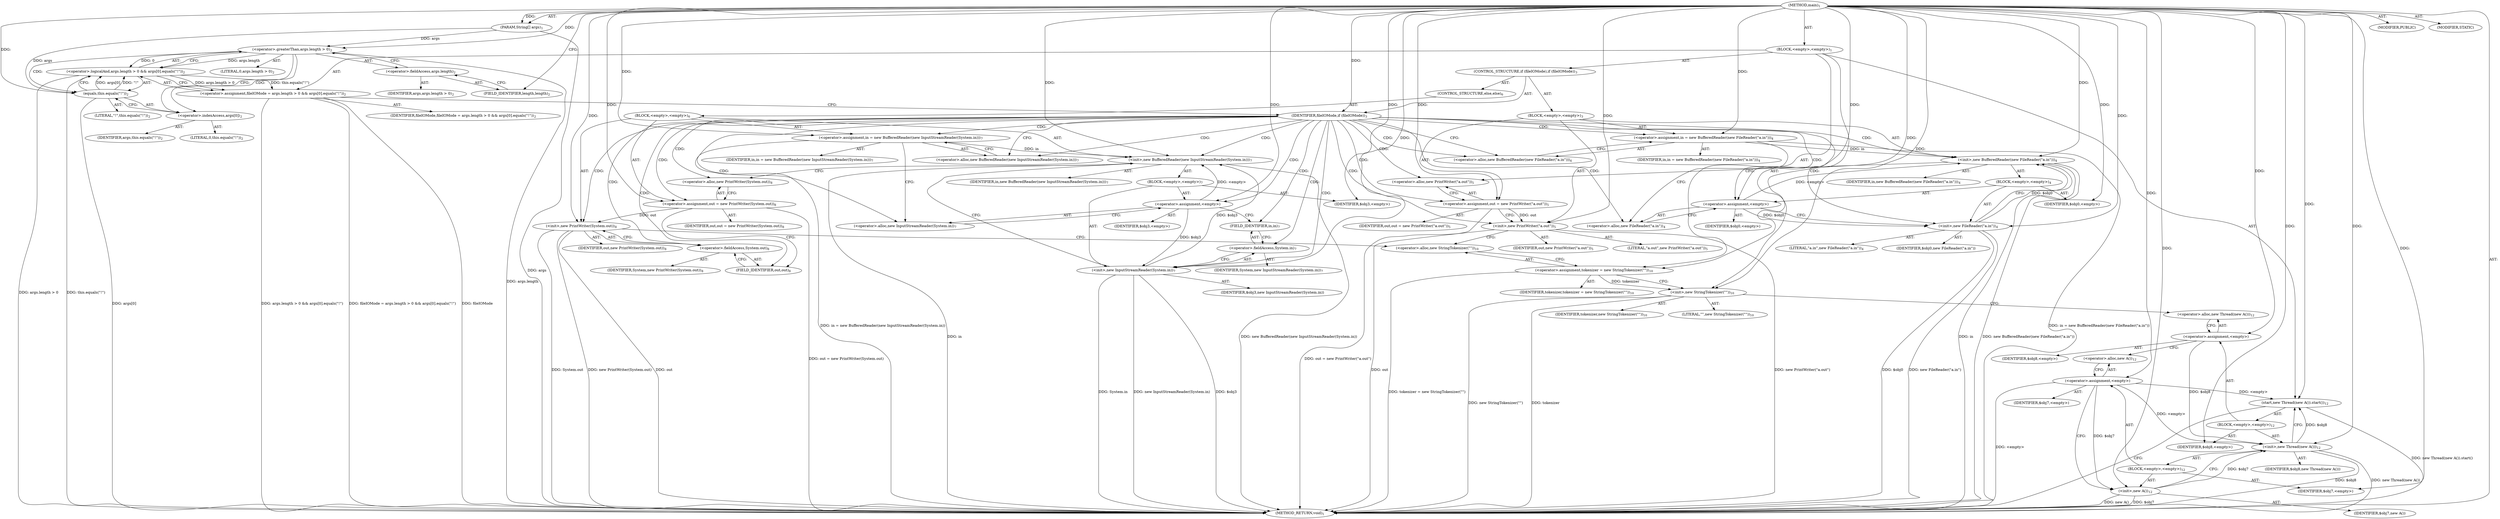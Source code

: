 digraph "main" {  
"17" [label = <(METHOD,main)<SUB>1</SUB>> ]
"18" [label = <(PARAM,String[] args)<SUB>1</SUB>> ]
"19" [label = <(BLOCK,&lt;empty&gt;,&lt;empty&gt;)<SUB>1</SUB>> ]
"20" [label = <(&lt;operator&gt;.assignment,fileIOMode = args.length &gt; 0 &amp;&amp; args[0].equals(&quot;!&quot;))<SUB>2</SUB>> ]
"21" [label = <(IDENTIFIER,fileIOMode,fileIOMode = args.length &gt; 0 &amp;&amp; args[0].equals(&quot;!&quot;))<SUB>2</SUB>> ]
"22" [label = <(&lt;operator&gt;.logicalAnd,args.length &gt; 0 &amp;&amp; args[0].equals(&quot;!&quot;))<SUB>2</SUB>> ]
"23" [label = <(&lt;operator&gt;.greaterThan,args.length &gt; 0)<SUB>2</SUB>> ]
"24" [label = <(&lt;operator&gt;.fieldAccess,args.length)<SUB>2</SUB>> ]
"25" [label = <(IDENTIFIER,args,args.length &gt; 0)<SUB>2</SUB>> ]
"26" [label = <(FIELD_IDENTIFIER,length,length)<SUB>2</SUB>> ]
"27" [label = <(LITERAL,0,args.length &gt; 0)<SUB>2</SUB>> ]
"28" [label = <(equals,this.equals(&quot;!&quot;))<SUB>2</SUB>> ]
"29" [label = <(&lt;operator&gt;.indexAccess,args[0])<SUB>2</SUB>> ]
"30" [label = <(IDENTIFIER,args,this.equals(&quot;!&quot;))<SUB>2</SUB>> ]
"31" [label = <(LITERAL,0,this.equals(&quot;!&quot;))<SUB>2</SUB>> ]
"32" [label = <(LITERAL,&quot;!&quot;,this.equals(&quot;!&quot;))<SUB>2</SUB>> ]
"33" [label = <(CONTROL_STRUCTURE,if (fileIOMode),if (fileIOMode))<SUB>3</SUB>> ]
"34" [label = <(IDENTIFIER,fileIOMode,if (fileIOMode))<SUB>3</SUB>> ]
"35" [label = <(BLOCK,&lt;empty&gt;,&lt;empty&gt;)<SUB>3</SUB>> ]
"36" [label = <(&lt;operator&gt;.assignment,in = new BufferedReader(new FileReader(&quot;a.in&quot;)))<SUB>4</SUB>> ]
"37" [label = <(IDENTIFIER,in,in = new BufferedReader(new FileReader(&quot;a.in&quot;)))<SUB>4</SUB>> ]
"38" [label = <(&lt;operator&gt;.alloc,new BufferedReader(new FileReader(&quot;a.in&quot;)))<SUB>4</SUB>> ]
"39" [label = <(&lt;init&gt;,new BufferedReader(new FileReader(&quot;a.in&quot;)))<SUB>4</SUB>> ]
"40" [label = <(IDENTIFIER,in,new BufferedReader(new FileReader(&quot;a.in&quot;)))<SUB>4</SUB>> ]
"41" [label = <(BLOCK,&lt;empty&gt;,&lt;empty&gt;)<SUB>4</SUB>> ]
"42" [label = <(&lt;operator&gt;.assignment,&lt;empty&gt;)> ]
"43" [label = <(IDENTIFIER,$obj0,&lt;empty&gt;)> ]
"44" [label = <(&lt;operator&gt;.alloc,new FileReader(&quot;a.in&quot;))<SUB>4</SUB>> ]
"45" [label = <(&lt;init&gt;,new FileReader(&quot;a.in&quot;))<SUB>4</SUB>> ]
"46" [label = <(IDENTIFIER,$obj0,new FileReader(&quot;a.in&quot;))> ]
"47" [label = <(LITERAL,&quot;a.in&quot;,new FileReader(&quot;a.in&quot;))<SUB>4</SUB>> ]
"48" [label = <(IDENTIFIER,$obj0,&lt;empty&gt;)> ]
"49" [label = <(&lt;operator&gt;.assignment,out = new PrintWriter(&quot;a.out&quot;))<SUB>5</SUB>> ]
"50" [label = <(IDENTIFIER,out,out = new PrintWriter(&quot;a.out&quot;))<SUB>5</SUB>> ]
"51" [label = <(&lt;operator&gt;.alloc,new PrintWriter(&quot;a.out&quot;))<SUB>5</SUB>> ]
"52" [label = <(&lt;init&gt;,new PrintWriter(&quot;a.out&quot;))<SUB>5</SUB>> ]
"53" [label = <(IDENTIFIER,out,new PrintWriter(&quot;a.out&quot;))<SUB>5</SUB>> ]
"54" [label = <(LITERAL,&quot;a.out&quot;,new PrintWriter(&quot;a.out&quot;))<SUB>5</SUB>> ]
"55" [label = <(CONTROL_STRUCTURE,else,else)<SUB>6</SUB>> ]
"56" [label = <(BLOCK,&lt;empty&gt;,&lt;empty&gt;)<SUB>6</SUB>> ]
"57" [label = <(&lt;operator&gt;.assignment,in = new BufferedReader(new InputStreamReader(System.in)))<SUB>7</SUB>> ]
"58" [label = <(IDENTIFIER,in,in = new BufferedReader(new InputStreamReader(System.in)))<SUB>7</SUB>> ]
"59" [label = <(&lt;operator&gt;.alloc,new BufferedReader(new InputStreamReader(System.in)))<SUB>7</SUB>> ]
"60" [label = <(&lt;init&gt;,new BufferedReader(new InputStreamReader(System.in)))<SUB>7</SUB>> ]
"61" [label = <(IDENTIFIER,in,new BufferedReader(new InputStreamReader(System.in)))<SUB>7</SUB>> ]
"62" [label = <(BLOCK,&lt;empty&gt;,&lt;empty&gt;)<SUB>7</SUB>> ]
"63" [label = <(&lt;operator&gt;.assignment,&lt;empty&gt;)> ]
"64" [label = <(IDENTIFIER,$obj3,&lt;empty&gt;)> ]
"65" [label = <(&lt;operator&gt;.alloc,new InputStreamReader(System.in))<SUB>7</SUB>> ]
"66" [label = <(&lt;init&gt;,new InputStreamReader(System.in))<SUB>7</SUB>> ]
"67" [label = <(IDENTIFIER,$obj3,new InputStreamReader(System.in))> ]
"68" [label = <(&lt;operator&gt;.fieldAccess,System.in)<SUB>7</SUB>> ]
"69" [label = <(IDENTIFIER,System,new InputStreamReader(System.in))<SUB>7</SUB>> ]
"70" [label = <(FIELD_IDENTIFIER,in,in)<SUB>7</SUB>> ]
"71" [label = <(IDENTIFIER,$obj3,&lt;empty&gt;)> ]
"72" [label = <(&lt;operator&gt;.assignment,out = new PrintWriter(System.out))<SUB>8</SUB>> ]
"73" [label = <(IDENTIFIER,out,out = new PrintWriter(System.out))<SUB>8</SUB>> ]
"74" [label = <(&lt;operator&gt;.alloc,new PrintWriter(System.out))<SUB>8</SUB>> ]
"75" [label = <(&lt;init&gt;,new PrintWriter(System.out))<SUB>8</SUB>> ]
"76" [label = <(IDENTIFIER,out,new PrintWriter(System.out))<SUB>8</SUB>> ]
"77" [label = <(&lt;operator&gt;.fieldAccess,System.out)<SUB>8</SUB>> ]
"78" [label = <(IDENTIFIER,System,new PrintWriter(System.out))<SUB>8</SUB>> ]
"79" [label = <(FIELD_IDENTIFIER,out,out)<SUB>8</SUB>> ]
"80" [label = <(&lt;operator&gt;.assignment,tokenizer = new StringTokenizer(&quot;&quot;))<SUB>10</SUB>> ]
"81" [label = <(IDENTIFIER,tokenizer,tokenizer = new StringTokenizer(&quot;&quot;))<SUB>10</SUB>> ]
"82" [label = <(&lt;operator&gt;.alloc,new StringTokenizer(&quot;&quot;))<SUB>10</SUB>> ]
"83" [label = <(&lt;init&gt;,new StringTokenizer(&quot;&quot;))<SUB>10</SUB>> ]
"84" [label = <(IDENTIFIER,tokenizer,new StringTokenizer(&quot;&quot;))<SUB>10</SUB>> ]
"85" [label = <(LITERAL,&quot;&quot;,new StringTokenizer(&quot;&quot;))<SUB>10</SUB>> ]
"86" [label = <(start,new Thread(new A()).start())<SUB>12</SUB>> ]
"87" [label = <(BLOCK,&lt;empty&gt;,&lt;empty&gt;)<SUB>12</SUB>> ]
"88" [label = <(&lt;operator&gt;.assignment,&lt;empty&gt;)> ]
"89" [label = <(IDENTIFIER,$obj8,&lt;empty&gt;)> ]
"90" [label = <(&lt;operator&gt;.alloc,new Thread(new A()))<SUB>12</SUB>> ]
"91" [label = <(&lt;init&gt;,new Thread(new A()))<SUB>12</SUB>> ]
"92" [label = <(IDENTIFIER,$obj8,new Thread(new A()))> ]
"93" [label = <(BLOCK,&lt;empty&gt;,&lt;empty&gt;)<SUB>12</SUB>> ]
"94" [label = <(&lt;operator&gt;.assignment,&lt;empty&gt;)> ]
"95" [label = <(IDENTIFIER,$obj7,&lt;empty&gt;)> ]
"96" [label = <(&lt;operator&gt;.alloc,new A())<SUB>12</SUB>> ]
"97" [label = <(&lt;init&gt;,new A())<SUB>12</SUB>> ]
"98" [label = <(IDENTIFIER,$obj7,new A())> ]
"99" [label = <(IDENTIFIER,$obj7,&lt;empty&gt;)> ]
"100" [label = <(IDENTIFIER,$obj8,&lt;empty&gt;)> ]
"101" [label = <(MODIFIER,PUBLIC)> ]
"102" [label = <(MODIFIER,STATIC)> ]
"103" [label = <(METHOD_RETURN,void)<SUB>1</SUB>> ]
  "17" -> "18"  [ label = "AST: "] 
  "17" -> "19"  [ label = "AST: "] 
  "17" -> "101"  [ label = "AST: "] 
  "17" -> "102"  [ label = "AST: "] 
  "17" -> "103"  [ label = "AST: "] 
  "19" -> "20"  [ label = "AST: "] 
  "19" -> "33"  [ label = "AST: "] 
  "19" -> "80"  [ label = "AST: "] 
  "19" -> "83"  [ label = "AST: "] 
  "19" -> "86"  [ label = "AST: "] 
  "20" -> "21"  [ label = "AST: "] 
  "20" -> "22"  [ label = "AST: "] 
  "22" -> "23"  [ label = "AST: "] 
  "22" -> "28"  [ label = "AST: "] 
  "23" -> "24"  [ label = "AST: "] 
  "23" -> "27"  [ label = "AST: "] 
  "24" -> "25"  [ label = "AST: "] 
  "24" -> "26"  [ label = "AST: "] 
  "28" -> "29"  [ label = "AST: "] 
  "28" -> "32"  [ label = "AST: "] 
  "29" -> "30"  [ label = "AST: "] 
  "29" -> "31"  [ label = "AST: "] 
  "33" -> "34"  [ label = "AST: "] 
  "33" -> "35"  [ label = "AST: "] 
  "33" -> "55"  [ label = "AST: "] 
  "35" -> "36"  [ label = "AST: "] 
  "35" -> "39"  [ label = "AST: "] 
  "35" -> "49"  [ label = "AST: "] 
  "35" -> "52"  [ label = "AST: "] 
  "36" -> "37"  [ label = "AST: "] 
  "36" -> "38"  [ label = "AST: "] 
  "39" -> "40"  [ label = "AST: "] 
  "39" -> "41"  [ label = "AST: "] 
  "41" -> "42"  [ label = "AST: "] 
  "41" -> "45"  [ label = "AST: "] 
  "41" -> "48"  [ label = "AST: "] 
  "42" -> "43"  [ label = "AST: "] 
  "42" -> "44"  [ label = "AST: "] 
  "45" -> "46"  [ label = "AST: "] 
  "45" -> "47"  [ label = "AST: "] 
  "49" -> "50"  [ label = "AST: "] 
  "49" -> "51"  [ label = "AST: "] 
  "52" -> "53"  [ label = "AST: "] 
  "52" -> "54"  [ label = "AST: "] 
  "55" -> "56"  [ label = "AST: "] 
  "56" -> "57"  [ label = "AST: "] 
  "56" -> "60"  [ label = "AST: "] 
  "56" -> "72"  [ label = "AST: "] 
  "56" -> "75"  [ label = "AST: "] 
  "57" -> "58"  [ label = "AST: "] 
  "57" -> "59"  [ label = "AST: "] 
  "60" -> "61"  [ label = "AST: "] 
  "60" -> "62"  [ label = "AST: "] 
  "62" -> "63"  [ label = "AST: "] 
  "62" -> "66"  [ label = "AST: "] 
  "62" -> "71"  [ label = "AST: "] 
  "63" -> "64"  [ label = "AST: "] 
  "63" -> "65"  [ label = "AST: "] 
  "66" -> "67"  [ label = "AST: "] 
  "66" -> "68"  [ label = "AST: "] 
  "68" -> "69"  [ label = "AST: "] 
  "68" -> "70"  [ label = "AST: "] 
  "72" -> "73"  [ label = "AST: "] 
  "72" -> "74"  [ label = "AST: "] 
  "75" -> "76"  [ label = "AST: "] 
  "75" -> "77"  [ label = "AST: "] 
  "77" -> "78"  [ label = "AST: "] 
  "77" -> "79"  [ label = "AST: "] 
  "80" -> "81"  [ label = "AST: "] 
  "80" -> "82"  [ label = "AST: "] 
  "83" -> "84"  [ label = "AST: "] 
  "83" -> "85"  [ label = "AST: "] 
  "86" -> "87"  [ label = "AST: "] 
  "87" -> "88"  [ label = "AST: "] 
  "87" -> "91"  [ label = "AST: "] 
  "87" -> "100"  [ label = "AST: "] 
  "88" -> "89"  [ label = "AST: "] 
  "88" -> "90"  [ label = "AST: "] 
  "91" -> "92"  [ label = "AST: "] 
  "91" -> "93"  [ label = "AST: "] 
  "93" -> "94"  [ label = "AST: "] 
  "93" -> "97"  [ label = "AST: "] 
  "93" -> "99"  [ label = "AST: "] 
  "94" -> "95"  [ label = "AST: "] 
  "94" -> "96"  [ label = "AST: "] 
  "97" -> "98"  [ label = "AST: "] 
  "20" -> "34"  [ label = "CFG: "] 
  "80" -> "83"  [ label = "CFG: "] 
  "83" -> "90"  [ label = "CFG: "] 
  "86" -> "103"  [ label = "CFG: "] 
  "22" -> "20"  [ label = "CFG: "] 
  "34" -> "38"  [ label = "CFG: "] 
  "34" -> "59"  [ label = "CFG: "] 
  "82" -> "80"  [ label = "CFG: "] 
  "23" -> "22"  [ label = "CFG: "] 
  "23" -> "29"  [ label = "CFG: "] 
  "28" -> "22"  [ label = "CFG: "] 
  "36" -> "44"  [ label = "CFG: "] 
  "39" -> "51"  [ label = "CFG: "] 
  "49" -> "52"  [ label = "CFG: "] 
  "52" -> "82"  [ label = "CFG: "] 
  "88" -> "96"  [ label = "CFG: "] 
  "91" -> "86"  [ label = "CFG: "] 
  "24" -> "23"  [ label = "CFG: "] 
  "29" -> "28"  [ label = "CFG: "] 
  "38" -> "36"  [ label = "CFG: "] 
  "51" -> "49"  [ label = "CFG: "] 
  "57" -> "65"  [ label = "CFG: "] 
  "60" -> "74"  [ label = "CFG: "] 
  "72" -> "79"  [ label = "CFG: "] 
  "75" -> "82"  [ label = "CFG: "] 
  "90" -> "88"  [ label = "CFG: "] 
  "26" -> "24"  [ label = "CFG: "] 
  "42" -> "45"  [ label = "CFG: "] 
  "45" -> "39"  [ label = "CFG: "] 
  "59" -> "57"  [ label = "CFG: "] 
  "74" -> "72"  [ label = "CFG: "] 
  "77" -> "75"  [ label = "CFG: "] 
  "94" -> "97"  [ label = "CFG: "] 
  "97" -> "91"  [ label = "CFG: "] 
  "44" -> "42"  [ label = "CFG: "] 
  "63" -> "70"  [ label = "CFG: "] 
  "66" -> "60"  [ label = "CFG: "] 
  "79" -> "77"  [ label = "CFG: "] 
  "96" -> "94"  [ label = "CFG: "] 
  "65" -> "63"  [ label = "CFG: "] 
  "68" -> "66"  [ label = "CFG: "] 
  "70" -> "68"  [ label = "CFG: "] 
  "17" -> "26"  [ label = "CFG: "] 
  "18" -> "103"  [ label = "DDG: args"] 
  "23" -> "103"  [ label = "DDG: args.length"] 
  "22" -> "103"  [ label = "DDG: args.length &gt; 0"] 
  "28" -> "103"  [ label = "DDG: args[0]"] 
  "22" -> "103"  [ label = "DDG: this.equals(&quot;!&quot;)"] 
  "20" -> "103"  [ label = "DDG: args.length &gt; 0 &amp;&amp; args[0].equals(&quot;!&quot;)"] 
  "20" -> "103"  [ label = "DDG: fileIOMode = args.length &gt; 0 &amp;&amp; args[0].equals(&quot;!&quot;)"] 
  "57" -> "103"  [ label = "DDG: in = new BufferedReader(new InputStreamReader(System.in))"] 
  "60" -> "103"  [ label = "DDG: in"] 
  "66" -> "103"  [ label = "DDG: $obj3"] 
  "66" -> "103"  [ label = "DDG: System.in"] 
  "66" -> "103"  [ label = "DDG: new InputStreamReader(System.in)"] 
  "60" -> "103"  [ label = "DDG: new BufferedReader(new InputStreamReader(System.in))"] 
  "72" -> "103"  [ label = "DDG: out = new PrintWriter(System.out)"] 
  "75" -> "103"  [ label = "DDG: out"] 
  "75" -> "103"  [ label = "DDG: System.out"] 
  "75" -> "103"  [ label = "DDG: new PrintWriter(System.out)"] 
  "36" -> "103"  [ label = "DDG: in = new BufferedReader(new FileReader(&quot;a.in&quot;))"] 
  "39" -> "103"  [ label = "DDG: in"] 
  "45" -> "103"  [ label = "DDG: $obj0"] 
  "45" -> "103"  [ label = "DDG: new FileReader(&quot;a.in&quot;)"] 
  "39" -> "103"  [ label = "DDG: new BufferedReader(new FileReader(&quot;a.in&quot;))"] 
  "49" -> "103"  [ label = "DDG: out = new PrintWriter(&quot;a.out&quot;)"] 
  "52" -> "103"  [ label = "DDG: out"] 
  "52" -> "103"  [ label = "DDG: new PrintWriter(&quot;a.out&quot;)"] 
  "80" -> "103"  [ label = "DDG: tokenizer = new StringTokenizer(&quot;&quot;)"] 
  "83" -> "103"  [ label = "DDG: tokenizer"] 
  "83" -> "103"  [ label = "DDG: new StringTokenizer(&quot;&quot;)"] 
  "91" -> "103"  [ label = "DDG: $obj8"] 
  "94" -> "103"  [ label = "DDG: &lt;empty&gt;"] 
  "97" -> "103"  [ label = "DDG: $obj7"] 
  "97" -> "103"  [ label = "DDG: new A()"] 
  "91" -> "103"  [ label = "DDG: new Thread(new A())"] 
  "86" -> "103"  [ label = "DDG: new Thread(new A()).start()"] 
  "20" -> "103"  [ label = "DDG: fileIOMode"] 
  "17" -> "18"  [ label = "DDG: "] 
  "22" -> "20"  [ label = "DDG: args.length &gt; 0"] 
  "22" -> "20"  [ label = "DDG: this.equals(&quot;!&quot;)"] 
  "17" -> "80"  [ label = "DDG: "] 
  "17" -> "34"  [ label = "DDG: "] 
  "80" -> "83"  [ label = "DDG: tokenizer"] 
  "17" -> "83"  [ label = "DDG: "] 
  "94" -> "86"  [ label = "DDG: &lt;empty&gt;"] 
  "91" -> "86"  [ label = "DDG: $obj8"] 
  "17" -> "86"  [ label = "DDG: "] 
  "23" -> "22"  [ label = "DDG: args.length"] 
  "23" -> "22"  [ label = "DDG: 0"] 
  "28" -> "22"  [ label = "DDG: args[0]"] 
  "28" -> "22"  [ label = "DDG: &quot;!&quot;"] 
  "17" -> "36"  [ label = "DDG: "] 
  "17" -> "49"  [ label = "DDG: "] 
  "17" -> "88"  [ label = "DDG: "] 
  "17" -> "100"  [ label = "DDG: "] 
  "18" -> "23"  [ label = "DDG: args"] 
  "17" -> "23"  [ label = "DDG: "] 
  "18" -> "28"  [ label = "DDG: args"] 
  "17" -> "28"  [ label = "DDG: "] 
  "36" -> "39"  [ label = "DDG: in"] 
  "17" -> "39"  [ label = "DDG: "] 
  "42" -> "39"  [ label = "DDG: &lt;empty&gt;"] 
  "45" -> "39"  [ label = "DDG: $obj0"] 
  "49" -> "52"  [ label = "DDG: out"] 
  "17" -> "52"  [ label = "DDG: "] 
  "17" -> "57"  [ label = "DDG: "] 
  "17" -> "72"  [ label = "DDG: "] 
  "88" -> "91"  [ label = "DDG: $obj8"] 
  "17" -> "91"  [ label = "DDG: "] 
  "94" -> "91"  [ label = "DDG: &lt;empty&gt;"] 
  "97" -> "91"  [ label = "DDG: $obj7"] 
  "17" -> "42"  [ label = "DDG: "] 
  "17" -> "48"  [ label = "DDG: "] 
  "57" -> "60"  [ label = "DDG: in"] 
  "17" -> "60"  [ label = "DDG: "] 
  "63" -> "60"  [ label = "DDG: &lt;empty&gt;"] 
  "66" -> "60"  [ label = "DDG: $obj3"] 
  "72" -> "75"  [ label = "DDG: out"] 
  "17" -> "75"  [ label = "DDG: "] 
  "17" -> "94"  [ label = "DDG: "] 
  "17" -> "99"  [ label = "DDG: "] 
  "42" -> "45"  [ label = "DDG: $obj0"] 
  "17" -> "45"  [ label = "DDG: "] 
  "17" -> "63"  [ label = "DDG: "] 
  "17" -> "71"  [ label = "DDG: "] 
  "94" -> "97"  [ label = "DDG: $obj7"] 
  "17" -> "97"  [ label = "DDG: "] 
  "63" -> "66"  [ label = "DDG: $obj3"] 
  "17" -> "66"  [ label = "DDG: "] 
  "34" -> "68"  [ label = "CDG: "] 
  "34" -> "49"  [ label = "CDG: "] 
  "34" -> "60"  [ label = "CDG: "] 
  "34" -> "77"  [ label = "CDG: "] 
  "34" -> "42"  [ label = "CDG: "] 
  "34" -> "51"  [ label = "CDG: "] 
  "34" -> "57"  [ label = "CDG: "] 
  "34" -> "66"  [ label = "CDG: "] 
  "34" -> "36"  [ label = "CDG: "] 
  "34" -> "75"  [ label = "CDG: "] 
  "34" -> "52"  [ label = "CDG: "] 
  "34" -> "38"  [ label = "CDG: "] 
  "34" -> "72"  [ label = "CDG: "] 
  "34" -> "70"  [ label = "CDG: "] 
  "34" -> "74"  [ label = "CDG: "] 
  "34" -> "45"  [ label = "CDG: "] 
  "34" -> "63"  [ label = "CDG: "] 
  "34" -> "65"  [ label = "CDG: "] 
  "34" -> "59"  [ label = "CDG: "] 
  "34" -> "44"  [ label = "CDG: "] 
  "34" -> "39"  [ label = "CDG: "] 
  "34" -> "79"  [ label = "CDG: "] 
  "23" -> "28"  [ label = "CDG: "] 
  "23" -> "29"  [ label = "CDG: "] 
}
